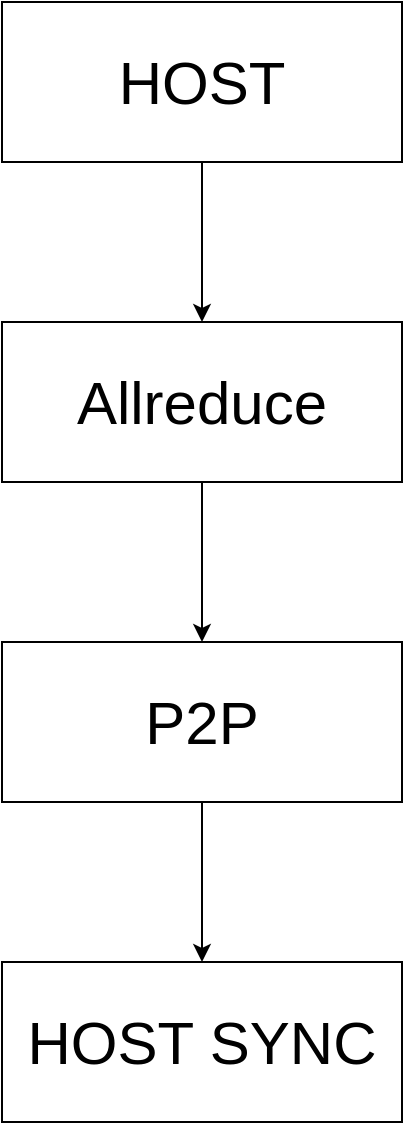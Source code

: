 <mxfile version="21.3.2" type="github">
  <diagram name="Page-1" id="7-vU8kOtYqRAmSUvGjur">
    <mxGraphModel dx="2358" dy="1304" grid="1" gridSize="10" guides="1" tooltips="1" connect="1" arrows="1" fold="1" page="1" pageScale="1" pageWidth="850" pageHeight="1100" math="0" shadow="0">
      <root>
        <mxCell id="0" />
        <mxCell id="1" parent="0" />
        <mxCell id="dEWWfjpMulAdbAoHSLeD-5" value="" style="edgeStyle=orthogonalEdgeStyle;rounded=0;orthogonalLoop=1;jettySize=auto;html=1;" edge="1" parent="1" source="dEWWfjpMulAdbAoHSLeD-1" target="dEWWfjpMulAdbAoHSLeD-2">
          <mxGeometry relative="1" as="geometry" />
        </mxCell>
        <mxCell id="dEWWfjpMulAdbAoHSLeD-1" value="&lt;font style=&quot;font-size: 30px;&quot;&gt;HOST&lt;/font&gt;" style="rounded=0;whiteSpace=wrap;html=1;" vertex="1" parent="1">
          <mxGeometry x="80" y="80" width="200" height="80" as="geometry" />
        </mxCell>
        <mxCell id="dEWWfjpMulAdbAoHSLeD-6" value="" style="edgeStyle=orthogonalEdgeStyle;rounded=0;orthogonalLoop=1;jettySize=auto;html=1;" edge="1" parent="1" source="dEWWfjpMulAdbAoHSLeD-2" target="dEWWfjpMulAdbAoHSLeD-3">
          <mxGeometry relative="1" as="geometry" />
        </mxCell>
        <mxCell id="dEWWfjpMulAdbAoHSLeD-2" value="&lt;span style=&quot;font-size: 30px;&quot;&gt;Allreduce&lt;/span&gt;" style="rounded=0;whiteSpace=wrap;html=1;" vertex="1" parent="1">
          <mxGeometry x="80" y="240" width="200" height="80" as="geometry" />
        </mxCell>
        <mxCell id="dEWWfjpMulAdbAoHSLeD-7" value="" style="edgeStyle=orthogonalEdgeStyle;rounded=0;orthogonalLoop=1;jettySize=auto;html=1;" edge="1" parent="1" source="dEWWfjpMulAdbAoHSLeD-3" target="dEWWfjpMulAdbAoHSLeD-4">
          <mxGeometry relative="1" as="geometry" />
        </mxCell>
        <mxCell id="dEWWfjpMulAdbAoHSLeD-3" value="&lt;span style=&quot;font-size: 30px;&quot;&gt;P2P&lt;/span&gt;" style="rounded=0;whiteSpace=wrap;html=1;" vertex="1" parent="1">
          <mxGeometry x="80" y="400" width="200" height="80" as="geometry" />
        </mxCell>
        <mxCell id="dEWWfjpMulAdbAoHSLeD-4" value="&lt;font style=&quot;font-size: 30px;&quot;&gt;HOST SYNC&lt;/font&gt;" style="rounded=0;whiteSpace=wrap;html=1;" vertex="1" parent="1">
          <mxGeometry x="80" y="560" width="200" height="80" as="geometry" />
        </mxCell>
      </root>
    </mxGraphModel>
  </diagram>
</mxfile>
